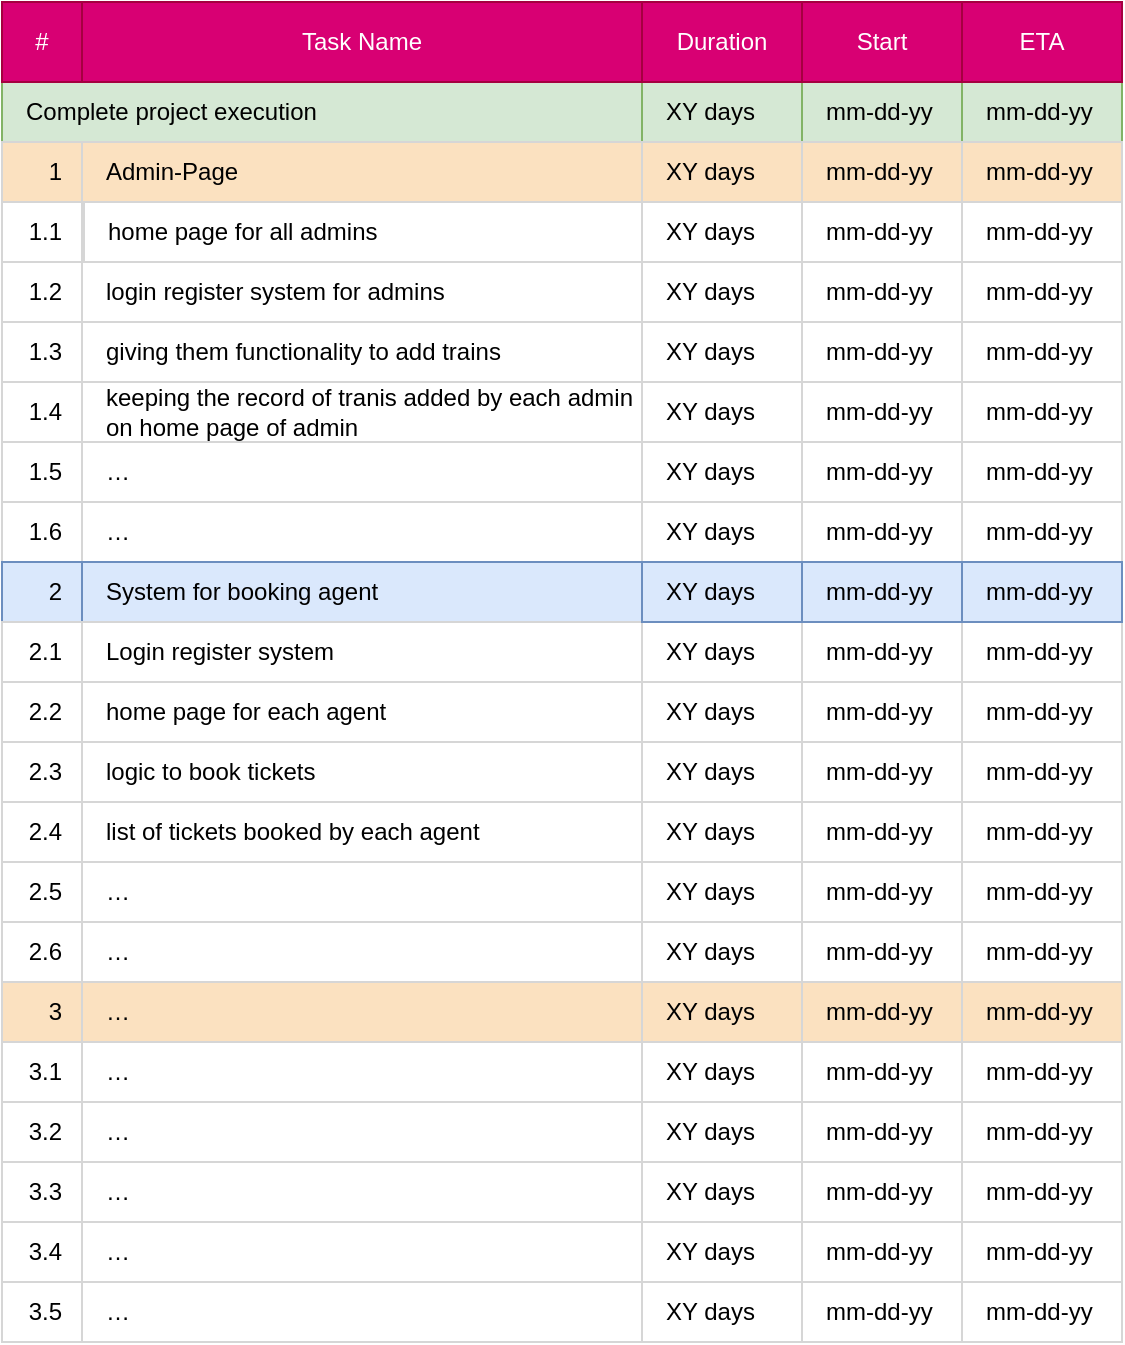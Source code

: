 <mxfile version="13.7.9" type="device"><diagram id="V7fByEFQyHHFmlv2kgqZ" name="Page-1"><mxGraphModel dx="1343" dy="822" grid="1" gridSize="10" guides="1" tooltips="1" connect="1" arrows="1" fold="1" page="1" pageScale="1" pageWidth="827" pageHeight="1169" math="0" shadow="0"><root><mxCell id="0"/><mxCell id="1" parent="0"/><mxCell id="-qGeJlU-1CdhcMgKGKhu-1" value="" style="group" vertex="1" connectable="0" parent="1"><mxGeometry x="250" y="548" width="140" height="160" as="geometry"/></mxCell><mxCell id="-qGeJlU-1CdhcMgKGKhu-2" value="" style="rounded=0;whiteSpace=wrap;html=1;strokeColor=#D6D6D6;fillColor=#D6D6D6;" vertex="1" parent="-qGeJlU-1CdhcMgKGKhu-1"><mxGeometry x="100" width="20" height="160" as="geometry"/></mxCell><mxCell id="-qGeJlU-1CdhcMgKGKhu-3" value="" style="rounded=0;whiteSpace=wrap;html=1;strokeColor=#D6D6D6;fillColor=#D6D6D6;" vertex="1" parent="-qGeJlU-1CdhcMgKGKhu-1"><mxGeometry x="120" width="20" height="160" as="geometry"/></mxCell><mxCell id="-qGeJlU-1CdhcMgKGKhu-4" value="" style="rounded=0;whiteSpace=wrap;html=1;strokeColor=#D6D6D6;fillColor=#FFFFFF;" vertex="1" parent="-qGeJlU-1CdhcMgKGKhu-1"><mxGeometry x="40" width="20" height="160" as="geometry"/></mxCell><mxCell id="-qGeJlU-1CdhcMgKGKhu-5" value="" style="rounded=0;whiteSpace=wrap;html=1;strokeColor=#D6D6D6;fillColor=#FFFFFF;" vertex="1" parent="-qGeJlU-1CdhcMgKGKhu-1"><mxGeometry x="60" width="20" height="160" as="geometry"/></mxCell><mxCell id="-qGeJlU-1CdhcMgKGKhu-6" value="" style="rounded=0;whiteSpace=wrap;html=1;strokeColor=#D6D6D6;fillColor=#FFFFFF;" vertex="1" parent="-qGeJlU-1CdhcMgKGKhu-1"><mxGeometry x="80" width="20" height="160" as="geometry"/></mxCell><mxCell id="-qGeJlU-1CdhcMgKGKhu-7" value="" style="rounded=0;whiteSpace=wrap;html=1;strokeColor=#D6D6D6;fillColor=#FFFFFF;" vertex="1" parent="-qGeJlU-1CdhcMgKGKhu-1"><mxGeometry width="20" height="160" as="geometry"/></mxCell><mxCell id="-qGeJlU-1CdhcMgKGKhu-8" value="" style="rounded=0;whiteSpace=wrap;html=1;strokeColor=#D6D6D6;fillColor=#FFFFFF;" vertex="1" parent="-qGeJlU-1CdhcMgKGKhu-1"><mxGeometry x="20" width="20" height="160" as="geometry"/></mxCell><mxCell id="-qGeJlU-1CdhcMgKGKhu-9" value="" style="group" vertex="1" connectable="0" parent="1"><mxGeometry x="250" y="568" width="140" height="140" as="geometry"/></mxCell><mxCell id="-qGeJlU-1CdhcMgKGKhu-10" value="" style="rounded=0;whiteSpace=wrap;html=1;strokeColor=#D6D6D6;fillColor=#FFFFFF;" vertex="1" parent="-qGeJlU-1CdhcMgKGKhu-9"><mxGeometry width="20" height="140.0" as="geometry"/></mxCell><mxCell id="-qGeJlU-1CdhcMgKGKhu-11" value="" style="rounded=0;whiteSpace=wrap;html=1;strokeColor=#D6D6D6;fillColor=#FFFFFF;" vertex="1" parent="-qGeJlU-1CdhcMgKGKhu-9"><mxGeometry x="40" width="20" height="140.0" as="geometry"/></mxCell><mxCell id="-qGeJlU-1CdhcMgKGKhu-12" value="" style="rounded=0;whiteSpace=wrap;html=1;strokeColor=#D6D6D6;fillColor=#FFFFFF;" vertex="1" parent="-qGeJlU-1CdhcMgKGKhu-9"><mxGeometry x="20" width="20" height="140.0" as="geometry"/></mxCell><mxCell id="-qGeJlU-1CdhcMgKGKhu-13" value="" style="rounded=0;whiteSpace=wrap;html=1;strokeColor=#D6D6D6;fillColor=#FFFFFF;" vertex="1" parent="-qGeJlU-1CdhcMgKGKhu-9"><mxGeometry x="80" width="20" height="140.0" as="geometry"/></mxCell><mxCell id="-qGeJlU-1CdhcMgKGKhu-14" value="" style="rounded=0;whiteSpace=wrap;html=1;strokeColor=#D6D6D6;fillColor=#FFFFFF;" vertex="1" parent="-qGeJlU-1CdhcMgKGKhu-9"><mxGeometry x="60" width="20" height="140.0" as="geometry"/></mxCell><mxCell id="-qGeJlU-1CdhcMgKGKhu-15" value="" style="rounded=0;whiteSpace=wrap;html=1;strokeColor=#D6D6D6;fillColor=#D6D6D6;" vertex="1" parent="-qGeJlU-1CdhcMgKGKhu-9"><mxGeometry x="120" width="20" height="140.0" as="geometry"/></mxCell><mxCell id="-qGeJlU-1CdhcMgKGKhu-16" value="" style="rounded=0;whiteSpace=wrap;html=1;strokeColor=#D6D6D6;fillColor=#D6D6D6;" vertex="1" parent="-qGeJlU-1CdhcMgKGKhu-9"><mxGeometry x="100" width="20" height="140.0" as="geometry"/></mxCell><mxCell id="-qGeJlU-1CdhcMgKGKhu-17" value="M" style="whiteSpace=wrap;html=1;aspect=fixed;strokeColor=#D6D6D6;strokeWidth=1;fillColor=#ffffff;fontColor=#000000;align=center;" vertex="1" parent="1"><mxGeometry x="250" y="548" width="20" height="20" as="geometry"/></mxCell><mxCell id="-qGeJlU-1CdhcMgKGKhu-18" value="T" style="whiteSpace=wrap;html=1;aspect=fixed;strokeColor=#D6D6D6;strokeWidth=1;fillColor=#ffffff;fontColor=#000000;align=center;" vertex="1" parent="1"><mxGeometry x="270" y="548" width="20" height="20" as="geometry"/></mxCell><mxCell id="-qGeJlU-1CdhcMgKGKhu-19" value="T" style="whiteSpace=wrap;html=1;aspect=fixed;strokeColor=#D6D6D6;strokeWidth=1;fillColor=#ffffff;fontColor=#000000;align=center;" vertex="1" parent="1"><mxGeometry x="310" y="548" width="20" height="20" as="geometry"/></mxCell><mxCell id="-qGeJlU-1CdhcMgKGKhu-20" value="W" style="whiteSpace=wrap;html=1;aspect=fixed;strokeColor=#D6D6D6;strokeWidth=1;fillColor=#ffffff;fontColor=#000000;align=center;" vertex="1" parent="1"><mxGeometry x="290" y="548" width="20" height="20" as="geometry"/></mxCell><mxCell id="-qGeJlU-1CdhcMgKGKhu-21" value="F" style="whiteSpace=wrap;html=1;aspect=fixed;strokeColor=#D6D6D6;strokeWidth=1;fillColor=#ffffff;fontColor=#000000;align=center;" vertex="1" parent="1"><mxGeometry x="330" y="548" width="20" height="20" as="geometry"/></mxCell><mxCell id="-qGeJlU-1CdhcMgKGKhu-22" value="S" style="whiteSpace=wrap;html=1;aspect=fixed;strokeColor=#D6D6D6;strokeWidth=1;fillColor=#D6D6D6;fontColor=#000000;align=center;" vertex="1" parent="1"><mxGeometry x="350" y="548" width="20" height="20" as="geometry"/></mxCell><mxCell id="-qGeJlU-1CdhcMgKGKhu-23" value="S" style="whiteSpace=wrap;html=1;aspect=fixed;strokeColor=#D6D6D6;strokeWidth=1;fillColor=#D6D6D6;fontColor=#000000;align=center;" vertex="1" parent="1"><mxGeometry x="370" y="548" width="20" height="20" as="geometry"/></mxCell><mxCell id="-qGeJlU-1CdhcMgKGKhu-24" value="&lt;span&gt;Subtask&lt;/span&gt;" style="rounded=0;whiteSpace=wrap;html=1;strokeColor=#D6D6D6;fillColor=#FFFFFF;align=left;spacingLeft=10;" vertex="1" parent="1"><mxGeometry x="80" y="618" width="280" height="30" as="geometry"/></mxCell><mxCell id="-qGeJlU-1CdhcMgKGKhu-25" value="…" style="rounded=0;whiteSpace=wrap;html=1;strokeColor=#D6D6D6;fillColor=#FFFFFF;align=right;spacingLeft=10;spacingRight=8;" vertex="1" parent="1"><mxGeometry x="40" y="618" width="40" height="30" as="geometry"/></mxCell><mxCell id="-qGeJlU-1CdhcMgKGKhu-26" value="XY days" style="rounded=0;whiteSpace=wrap;html=1;strokeColor=#D6D6D6;fillColor=#FFFFFF;align=left;spacingLeft=10;spacingRight=8;" vertex="1" parent="1"><mxGeometry x="360" y="618" width="80" height="30" as="geometry"/></mxCell><mxCell id="-qGeJlU-1CdhcMgKGKhu-27" value="mm-dd-yy" style="rounded=0;whiteSpace=wrap;html=1;strokeColor=#D6D6D6;fillColor=#FFFFFF;align=left;spacingLeft=10;spacingRight=8;" vertex="1" parent="1"><mxGeometry x="440" y="618" width="80" height="30" as="geometry"/></mxCell><mxCell id="-qGeJlU-1CdhcMgKGKhu-28" value="mm-dd-yy" style="rounded=0;whiteSpace=wrap;html=1;strokeColor=#D6D6D6;fillColor=#FFFFFF;align=left;spacingLeft=10;spacingRight=8;" vertex="1" parent="1"><mxGeometry x="520" y="618" width="80" height="30" as="geometry"/></mxCell><mxCell id="-qGeJlU-1CdhcMgKGKhu-29" value="#" style="rounded=0;whiteSpace=wrap;html=1;strokeColor=none;fillColor=#D6D6D6;align=center;" vertex="1" parent="1"><mxGeometry x="40" y="608" width="40" height="40" as="geometry"/></mxCell><mxCell id="-qGeJlU-1CdhcMgKGKhu-30" value="&lt;span&gt;Task Name&lt;/span&gt;" style="rounded=0;whiteSpace=wrap;html=1;strokeColor=none;fillColor=#D6D6D6;align=center;" vertex="1" parent="1"><mxGeometry x="80" y="608" width="280" height="40" as="geometry"/></mxCell><mxCell id="-qGeJlU-1CdhcMgKGKhu-31" value="Duration" style="rounded=0;whiteSpace=wrap;html=1;strokeColor=none;fillColor=#D6D6D6;align=center;" vertex="1" parent="1"><mxGeometry x="360" y="608" width="80" height="40" as="geometry"/></mxCell><mxCell id="-qGeJlU-1CdhcMgKGKhu-32" value="Start" style="rounded=0;whiteSpace=wrap;html=1;strokeColor=none;fillColor=#D6D6D6;align=center;" vertex="1" parent="1"><mxGeometry x="440" y="608" width="80" height="40" as="geometry"/></mxCell><mxCell id="-qGeJlU-1CdhcMgKGKhu-33" value="ETA" style="rounded=0;whiteSpace=wrap;html=1;strokeColor=none;fillColor=#D6D6D6;align=center;" vertex="1" parent="1"><mxGeometry x="520" y="608" width="80" height="40" as="geometry"/></mxCell><mxCell id="-qGeJlU-1CdhcMgKGKhu-34" value="&lt;span&gt;Subtask&lt;/span&gt;" style="rounded=0;whiteSpace=wrap;html=1;strokeColor=#D6D6D6;fillColor=#FFFFFF;align=left;spacingLeft=10;" vertex="1" parent="1"><mxGeometry x="80" y="678" width="280" height="30" as="geometry"/></mxCell><mxCell id="-qGeJlU-1CdhcMgKGKhu-35" value="…" style="rounded=0;whiteSpace=wrap;html=1;strokeColor=#D6D6D6;fillColor=#FFFFFF;align=right;spacingLeft=10;spacingRight=8;" vertex="1" parent="1"><mxGeometry x="40" y="678" width="40" height="30" as="geometry"/></mxCell><mxCell id="-qGeJlU-1CdhcMgKGKhu-36" value="XY days" style="rounded=0;whiteSpace=wrap;html=1;strokeColor=#D6D6D6;fillColor=#FFFFFF;align=left;spacingLeft=10;spacingRight=8;" vertex="1" parent="1"><mxGeometry x="360" y="678" width="80" height="30" as="geometry"/></mxCell><mxCell id="-qGeJlU-1CdhcMgKGKhu-37" value="mm-dd-yy" style="rounded=0;whiteSpace=wrap;html=1;strokeColor=#D6D6D6;fillColor=#FFFFFF;align=left;spacingLeft=10;spacingRight=8;" vertex="1" parent="1"><mxGeometry x="440" y="678" width="80" height="30" as="geometry"/></mxCell><mxCell id="-qGeJlU-1CdhcMgKGKhu-38" value="mm-dd-yy" style="rounded=0;whiteSpace=wrap;html=1;strokeColor=#D6D6D6;fillColor=#FFFFFF;align=left;spacingLeft=10;spacingRight=8;" vertex="1" parent="1"><mxGeometry x="520" y="678" width="80" height="30" as="geometry"/></mxCell><mxCell id="-qGeJlU-1CdhcMgKGKhu-39" value="&lt;span&gt;Subtask&lt;/span&gt;" style="rounded=0;whiteSpace=wrap;html=1;strokeColor=#D6D6D6;fillColor=#FFFFFF;align=left;spacingLeft=10;" vertex="1" parent="1"><mxGeometry x="80" y="618" width="280" height="30" as="geometry"/></mxCell><mxCell id="-qGeJlU-1CdhcMgKGKhu-40" value="…" style="rounded=0;whiteSpace=wrap;html=1;strokeColor=#D6D6D6;fillColor=#FFFFFF;align=right;spacingLeft=10;spacingRight=8;" vertex="1" parent="1"><mxGeometry x="40" y="618" width="40" height="30" as="geometry"/></mxCell><mxCell id="-qGeJlU-1CdhcMgKGKhu-41" value="XY days" style="rounded=0;whiteSpace=wrap;html=1;strokeColor=#D6D6D6;fillColor=#FFFFFF;align=left;spacingLeft=10;spacingRight=8;" vertex="1" parent="1"><mxGeometry x="360" y="618" width="80" height="30" as="geometry"/></mxCell><mxCell id="-qGeJlU-1CdhcMgKGKhu-42" value="mm-dd-yy" style="rounded=0;whiteSpace=wrap;html=1;strokeColor=#D6D6D6;fillColor=#FFFFFF;align=left;spacingLeft=10;spacingRight=8;" vertex="1" parent="1"><mxGeometry x="440" y="618" width="80" height="30" as="geometry"/></mxCell><mxCell id="-qGeJlU-1CdhcMgKGKhu-43" value="mm-dd-yy" style="rounded=0;whiteSpace=wrap;html=1;strokeColor=#D6D6D6;fillColor=#FFFFFF;align=left;spacingLeft=10;spacingRight=8;" vertex="1" parent="1"><mxGeometry x="520" y="618" width="80" height="30" as="geometry"/></mxCell><mxCell id="-qGeJlU-1CdhcMgKGKhu-44" value="&lt;span&gt;Subtask&lt;/span&gt;" style="rounded=0;whiteSpace=wrap;html=1;strokeColor=#D6D6D6;fillColor=#FFFFFF;align=left;spacingLeft=10;" vertex="1" parent="1"><mxGeometry x="80" y="648" width="280" height="30" as="geometry"/></mxCell><mxCell id="-qGeJlU-1CdhcMgKGKhu-45" value="…" style="rounded=0;whiteSpace=wrap;html=1;strokeColor=#D6D6D6;fillColor=#FFFFFF;align=right;spacingLeft=10;spacingRight=8;" vertex="1" parent="1"><mxGeometry x="40" y="648" width="40" height="30" as="geometry"/></mxCell><mxCell id="-qGeJlU-1CdhcMgKGKhu-46" value="XY days" style="rounded=0;whiteSpace=wrap;html=1;strokeColor=#D6D6D6;fillColor=#FFFFFF;align=left;spacingLeft=10;spacingRight=8;" vertex="1" parent="1"><mxGeometry x="360" y="648" width="80" height="30" as="geometry"/></mxCell><mxCell id="-qGeJlU-1CdhcMgKGKhu-47" value="mm-dd-yy" style="rounded=0;whiteSpace=wrap;html=1;strokeColor=#D6D6D6;fillColor=#FFFFFF;align=left;spacingLeft=10;spacingRight=8;" vertex="1" parent="1"><mxGeometry x="440" y="648" width="80" height="30" as="geometry"/></mxCell><mxCell id="-qGeJlU-1CdhcMgKGKhu-48" value="mm-dd-yy" style="rounded=0;whiteSpace=wrap;html=1;strokeColor=#D6D6D6;fillColor=#FFFFFF;align=left;spacingLeft=10;spacingRight=8;" vertex="1" parent="1"><mxGeometry x="520" y="648" width="80" height="30" as="geometry"/></mxCell><mxCell id="-qGeJlU-1CdhcMgKGKhu-49" value="&lt;span&gt;Subtask&lt;/span&gt;" style="rounded=0;whiteSpace=wrap;html=1;strokeColor=#D6D6D6;fillColor=#FFFFFF;align=left;spacingLeft=10;" vertex="1" parent="1"><mxGeometry x="80" y="558" width="280" height="30" as="geometry"/></mxCell><mxCell id="-qGeJlU-1CdhcMgKGKhu-50" value="…" style="rounded=0;whiteSpace=wrap;html=1;strokeColor=#D6D6D6;fillColor=#FFFFFF;align=right;spacingLeft=10;spacingRight=8;" vertex="1" parent="1"><mxGeometry x="40" y="558" width="40" height="30" as="geometry"/></mxCell><mxCell id="-qGeJlU-1CdhcMgKGKhu-51" value="XY days" style="rounded=0;whiteSpace=wrap;html=1;strokeColor=#D6D6D6;fillColor=#FFFFFF;align=left;spacingLeft=10;spacingRight=8;" vertex="1" parent="1"><mxGeometry x="360" y="558" width="80" height="30" as="geometry"/></mxCell><mxCell id="-qGeJlU-1CdhcMgKGKhu-52" value="mm-dd-yy" style="rounded=0;whiteSpace=wrap;html=1;strokeColor=#D6D6D6;fillColor=#FFFFFF;align=left;spacingLeft=10;spacingRight=8;" vertex="1" parent="1"><mxGeometry x="440" y="558" width="80" height="30" as="geometry"/></mxCell><mxCell id="-qGeJlU-1CdhcMgKGKhu-53" value="mm-dd-yy" style="rounded=0;whiteSpace=wrap;html=1;strokeColor=#D6D6D6;fillColor=#FFFFFF;align=left;spacingLeft=10;spacingRight=8;" vertex="1" parent="1"><mxGeometry x="520" y="558" width="80" height="30" as="geometry"/></mxCell><mxCell id="-qGeJlU-1CdhcMgKGKhu-54" value="&lt;span&gt;Subtask&lt;/span&gt;" style="rounded=0;whiteSpace=wrap;html=1;strokeColor=#D6D6D6;fillColor=#FFFFFF;align=left;spacingLeft=10;" vertex="1" parent="1"><mxGeometry x="80" y="588" width="280" height="30" as="geometry"/></mxCell><mxCell id="-qGeJlU-1CdhcMgKGKhu-55" value="…" style="rounded=0;whiteSpace=wrap;html=1;strokeColor=#D6D6D6;fillColor=#FFFFFF;align=right;spacingLeft=10;spacingRight=8;" vertex="1" parent="1"><mxGeometry x="40" y="588" width="40" height="30" as="geometry"/></mxCell><mxCell id="-qGeJlU-1CdhcMgKGKhu-56" value="XY days" style="rounded=0;whiteSpace=wrap;html=1;strokeColor=#D6D6D6;fillColor=#FFFFFF;align=left;spacingLeft=10;spacingRight=8;" vertex="1" parent="1"><mxGeometry x="360" y="588" width="80" height="30" as="geometry"/></mxCell><mxCell id="-qGeJlU-1CdhcMgKGKhu-57" value="mm-dd-yy" style="rounded=0;whiteSpace=wrap;html=1;strokeColor=#D6D6D6;fillColor=#FFFFFF;align=left;spacingLeft=10;spacingRight=8;" vertex="1" parent="1"><mxGeometry x="440" y="588" width="80" height="30" as="geometry"/></mxCell><mxCell id="-qGeJlU-1CdhcMgKGKhu-58" value="mm-dd-yy" style="rounded=0;whiteSpace=wrap;html=1;strokeColor=#D6D6D6;fillColor=#FFFFFF;align=left;spacingLeft=10;spacingRight=8;" vertex="1" parent="1"><mxGeometry x="520" y="588" width="80" height="30" as="geometry"/></mxCell><mxCell id="-qGeJlU-1CdhcMgKGKhu-59" value="&lt;span style=&quot;&quot;&gt;Complete project execution&lt;/span&gt;" style="rounded=0;whiteSpace=wrap;html=1;strokeColor=#82b366;fillColor=#d5e8d4;align=left;spacingLeft=10;" vertex="1" parent="1"><mxGeometry x="40" y="338" width="560" height="30" as="geometry"/></mxCell><mxCell id="-qGeJlU-1CdhcMgKGKhu-60" value="Admin-Page" style="rounded=0;whiteSpace=wrap;html=1;strokeColor=#D6D6D6;fillColor=#FBE1C0;align=left;spacingLeft=10;" vertex="1" parent="1"><mxGeometry x="80" y="368" width="280" height="30" as="geometry"/></mxCell><mxCell id="-qGeJlU-1CdhcMgKGKhu-61" value="home page for all admins" style="rounded=0;whiteSpace=wrap;html=1;strokeColor=#D6D6D6;fillColor=#FFFFFF;align=left;spacingLeft=10;" vertex="1" parent="1"><mxGeometry x="81" y="398" width="280" height="30" as="geometry"/></mxCell><mxCell id="-qGeJlU-1CdhcMgKGKhu-62" value="&lt;span&gt;giving them functionality to add trains&lt;/span&gt;" style="rounded=0;whiteSpace=wrap;html=1;strokeColor=#D6D6D6;fillColor=#FFFFFF;align=left;spacingLeft=10;" vertex="1" parent="1"><mxGeometry x="80" y="458" width="280" height="30" as="geometry"/></mxCell><mxCell id="-qGeJlU-1CdhcMgKGKhu-63" value="&lt;span&gt;…&lt;/span&gt;" style="rounded=0;whiteSpace=wrap;html=1;strokeColor=#D6D6D6;fillColor=#FFFFFF;align=left;spacingLeft=10;" vertex="1" parent="1"><mxGeometry x="80" y="518" width="280" height="30" as="geometry"/></mxCell><mxCell id="-qGeJlU-1CdhcMgKGKhu-64" value="&lt;span&gt;…&lt;/span&gt;" style="rounded=0;whiteSpace=wrap;html=1;strokeColor=#D6D6D6;fillColor=#FFFFFF;align=left;spacingLeft=10;" vertex="1" parent="1"><mxGeometry x="80" y="548" width="280" height="30" as="geometry"/></mxCell><mxCell id="-qGeJlU-1CdhcMgKGKhu-65" value="System for booking agent" style="rounded=0;whiteSpace=wrap;html=1;strokeColor=#6c8ebf;fillColor=#dae8fc;align=left;spacingLeft=10;" vertex="1" parent="1"><mxGeometry x="80" y="578" width="280" height="30" as="geometry"/></mxCell><mxCell id="-qGeJlU-1CdhcMgKGKhu-66" value="Login register system&amp;nbsp;" style="rounded=0;whiteSpace=wrap;html=1;strokeColor=#D6D6D6;fillColor=#FFFFFF;align=left;spacingLeft=10;" vertex="1" parent="1"><mxGeometry x="80" y="608" width="280" height="30" as="geometry"/></mxCell><mxCell id="-qGeJlU-1CdhcMgKGKhu-67" value="home page for each agent" style="rounded=0;whiteSpace=wrap;html=1;strokeColor=#D6D6D6;fillColor=#FFFFFF;align=left;spacingLeft=10;" vertex="1" parent="1"><mxGeometry x="80" y="638" width="280" height="30" as="geometry"/></mxCell><mxCell id="-qGeJlU-1CdhcMgKGKhu-68" value="logic to book tickets" style="rounded=0;whiteSpace=wrap;html=1;strokeColor=#D6D6D6;fillColor=#FFFFFF;align=left;spacingLeft=10;" vertex="1" parent="1"><mxGeometry x="80" y="668" width="280" height="30" as="geometry"/></mxCell><mxCell id="-qGeJlU-1CdhcMgKGKhu-69" value="&lt;span&gt;list of tickets booked by each agent&lt;/span&gt;" style="rounded=0;whiteSpace=wrap;html=1;strokeColor=#D6D6D6;fillColor=#FFFFFF;align=left;spacingLeft=10;" vertex="1" parent="1"><mxGeometry x="80" y="698" width="280" height="30" as="geometry"/></mxCell><mxCell id="-qGeJlU-1CdhcMgKGKhu-70" value="&lt;span&gt;…&lt;/span&gt;" style="rounded=0;whiteSpace=wrap;html=1;strokeColor=#D6D6D6;fillColor=#FFFFFF;align=left;spacingLeft=10;" vertex="1" parent="1"><mxGeometry x="80" y="728" width="280" height="30" as="geometry"/></mxCell><mxCell id="-qGeJlU-1CdhcMgKGKhu-71" value="&lt;span&gt;…&lt;/span&gt;" style="rounded=0;whiteSpace=wrap;html=1;strokeColor=#D6D6D6;fillColor=#FFFFFF;align=left;spacingLeft=10;" vertex="1" parent="1"><mxGeometry x="80" y="758" width="280" height="30" as="geometry"/></mxCell><mxCell id="-qGeJlU-1CdhcMgKGKhu-72" value="&lt;span&gt;…&lt;/span&gt;" style="rounded=0;whiteSpace=wrap;html=1;strokeColor=#D6D6D6;fillColor=#FBE1C0;align=left;spacingLeft=10;" vertex="1" parent="1"><mxGeometry x="80" y="788" width="280" height="30" as="geometry"/></mxCell><mxCell id="-qGeJlU-1CdhcMgKGKhu-73" value="&lt;span&gt;…&lt;/span&gt;" style="rounded=0;whiteSpace=wrap;html=1;strokeColor=#D6D6D6;fillColor=#FFFFFF;align=left;spacingLeft=10;" vertex="1" parent="1"><mxGeometry x="80" y="818" width="280" height="30" as="geometry"/></mxCell><mxCell id="-qGeJlU-1CdhcMgKGKhu-74" value="&lt;span&gt;…&lt;/span&gt;" style="rounded=0;whiteSpace=wrap;html=1;strokeColor=#D6D6D6;fillColor=#FFFFFF;align=left;spacingLeft=10;" vertex="1" parent="1"><mxGeometry x="80" y="848" width="280" height="30" as="geometry"/></mxCell><mxCell id="-qGeJlU-1CdhcMgKGKhu-75" value="&lt;span&gt;…&lt;/span&gt;" style="rounded=0;whiteSpace=wrap;html=1;strokeColor=#D6D6D6;fillColor=#FFFFFF;align=left;spacingLeft=10;" vertex="1" parent="1"><mxGeometry x="80" y="878" width="280" height="30" as="geometry"/></mxCell><mxCell id="-qGeJlU-1CdhcMgKGKhu-76" value="&lt;span&gt;…&lt;/span&gt;" style="rounded=0;whiteSpace=wrap;html=1;strokeColor=#D6D6D6;fillColor=#FFFFFF;align=left;spacingLeft=10;" vertex="1" parent="1"><mxGeometry x="80" y="908" width="280" height="30" as="geometry"/></mxCell><mxCell id="-qGeJlU-1CdhcMgKGKhu-77" value="&lt;span style=&quot;white-space: nowrap&quot;&gt;…&lt;/span&gt;" style="rounded=0;whiteSpace=wrap;html=1;strokeColor=#D6D6D6;fillColor=#FFFFFF;align=left;spacingLeft=10;" vertex="1" parent="1"><mxGeometry x="80" y="938" width="280" height="30" as="geometry"/></mxCell><mxCell id="-qGeJlU-1CdhcMgKGKhu-78" value="1" style="rounded=0;whiteSpace=wrap;html=1;strokeColor=#D6D6D6;fillColor=#FBE1C0;align=right;spacingLeft=10;spacingRight=8;" vertex="1" parent="1"><mxGeometry x="40" y="368" width="40" height="30" as="geometry"/></mxCell><mxCell id="-qGeJlU-1CdhcMgKGKhu-79" value="1.1" style="rounded=0;whiteSpace=wrap;html=1;strokeColor=#D6D6D6;fillColor=#FFFFFF;align=right;spacingLeft=10;spacingRight=8;" vertex="1" parent="1"><mxGeometry x="40" y="398" width="40" height="30" as="geometry"/></mxCell><mxCell id="-qGeJlU-1CdhcMgKGKhu-80" value="1.2" style="rounded=0;whiteSpace=wrap;html=1;strokeColor=#D6D6D6;fillColor=#FFFFFF;align=right;spacingLeft=10;spacingRight=8;" vertex="1" parent="1"><mxGeometry x="40" y="428" width="40" height="30" as="geometry"/></mxCell><mxCell id="-qGeJlU-1CdhcMgKGKhu-81" value="1.4" style="rounded=0;whiteSpace=wrap;html=1;strokeColor=#D6D6D6;fillColor=#FFFFFF;align=right;spacingLeft=10;spacingRight=8;" vertex="1" parent="1"><mxGeometry x="40" y="488" width="40" height="30" as="geometry"/></mxCell><mxCell id="-qGeJlU-1CdhcMgKGKhu-82" value="1.6" style="rounded=0;whiteSpace=wrap;html=1;strokeColor=#D6D6D6;fillColor=#FFFFFF;align=right;spacingLeft=10;spacingRight=8;" vertex="1" parent="1"><mxGeometry x="40" y="548" width="40" height="30" as="geometry"/></mxCell><mxCell id="-qGeJlU-1CdhcMgKGKhu-83" value="2" style="rounded=0;whiteSpace=wrap;html=1;strokeColor=#6c8ebf;fillColor=#dae8fc;align=right;spacingLeft=10;spacingRight=8;" vertex="1" parent="1"><mxGeometry x="40" y="578" width="40" height="30" as="geometry"/></mxCell><mxCell id="-qGeJlU-1CdhcMgKGKhu-84" value="2.1" style="rounded=0;whiteSpace=wrap;html=1;strokeColor=#D6D6D6;fillColor=#FFFFFF;align=right;spacingLeft=10;spacingRight=8;" vertex="1" parent="1"><mxGeometry x="40" y="608" width="40" height="30" as="geometry"/></mxCell><mxCell id="-qGeJlU-1CdhcMgKGKhu-85" value="2.2" style="rounded=0;whiteSpace=wrap;html=1;strokeColor=#D6D6D6;fillColor=#FFFFFF;align=right;spacingLeft=10;spacingRight=8;" vertex="1" parent="1"><mxGeometry x="40" y="638" width="40" height="30" as="geometry"/></mxCell><mxCell id="-qGeJlU-1CdhcMgKGKhu-86" value="2.3" style="rounded=0;whiteSpace=wrap;html=1;strokeColor=#D6D6D6;fillColor=#FFFFFF;align=right;spacingLeft=10;spacingRight=8;" vertex="1" parent="1"><mxGeometry x="40" y="668" width="40" height="30" as="geometry"/></mxCell><mxCell id="-qGeJlU-1CdhcMgKGKhu-87" value="2.4" style="rounded=0;whiteSpace=wrap;html=1;strokeColor=#D6D6D6;fillColor=#FFFFFF;align=right;spacingLeft=10;spacingRight=8;" vertex="1" parent="1"><mxGeometry x="40" y="698" width="40" height="30" as="geometry"/></mxCell><mxCell id="-qGeJlU-1CdhcMgKGKhu-88" value="2.5" style="rounded=0;whiteSpace=wrap;html=1;strokeColor=#D6D6D6;fillColor=#FFFFFF;align=right;spacingLeft=10;spacingRight=8;" vertex="1" parent="1"><mxGeometry x="40" y="728" width="40" height="30" as="geometry"/></mxCell><mxCell id="-qGeJlU-1CdhcMgKGKhu-89" value="2.6" style="rounded=0;whiteSpace=wrap;html=1;strokeColor=#D6D6D6;fillColor=#FFFFFF;align=right;spacingLeft=10;spacingRight=8;" vertex="1" parent="1"><mxGeometry x="40" y="758" width="40" height="30" as="geometry"/></mxCell><mxCell id="-qGeJlU-1CdhcMgKGKhu-90" value="3" style="rounded=0;whiteSpace=wrap;html=1;strokeColor=#D6D6D6;fillColor=#FBE1C0;align=right;spacingLeft=10;spacingRight=8;" vertex="1" parent="1"><mxGeometry x="40" y="788" width="40" height="30" as="geometry"/></mxCell><mxCell id="-qGeJlU-1CdhcMgKGKhu-91" value="3.1" style="rounded=0;whiteSpace=wrap;html=1;strokeColor=#D6D6D6;fillColor=#FFFFFF;align=right;spacingLeft=10;spacingRight=8;" vertex="1" parent="1"><mxGeometry x="40" y="818" width="40" height="30" as="geometry"/></mxCell><mxCell id="-qGeJlU-1CdhcMgKGKhu-92" value="3.2" style="rounded=0;whiteSpace=wrap;html=1;strokeColor=#D6D6D6;fillColor=#FFFFFF;align=right;spacingLeft=10;spacingRight=8;" vertex="1" parent="1"><mxGeometry x="40" y="848" width="40" height="30" as="geometry"/></mxCell><mxCell id="-qGeJlU-1CdhcMgKGKhu-93" value="3.3" style="rounded=0;whiteSpace=wrap;html=1;strokeColor=#D6D6D6;fillColor=#FFFFFF;align=right;spacingLeft=10;spacingRight=8;" vertex="1" parent="1"><mxGeometry x="40" y="878" width="40" height="30" as="geometry"/></mxCell><mxCell id="-qGeJlU-1CdhcMgKGKhu-94" value="3.4" style="rounded=0;whiteSpace=wrap;html=1;strokeColor=#D6D6D6;fillColor=#FFFFFF;align=right;spacingLeft=10;spacingRight=8;" vertex="1" parent="1"><mxGeometry x="40" y="908" width="40" height="30" as="geometry"/></mxCell><mxCell id="-qGeJlU-1CdhcMgKGKhu-95" value="3.5" style="rounded=0;whiteSpace=wrap;html=1;strokeColor=#D6D6D6;fillColor=#FFFFFF;align=right;spacingLeft=10;spacingRight=8;" vertex="1" parent="1"><mxGeometry x="40" y="938" width="40" height="30" as="geometry"/></mxCell><mxCell id="-qGeJlU-1CdhcMgKGKhu-96" value="XY days" style="rounded=0;whiteSpace=wrap;html=1;strokeColor=#82b366;fillColor=#d5e8d4;align=left;spacingLeft=10;spacingRight=8;" vertex="1" parent="1"><mxGeometry x="360" y="338" width="80" height="30" as="geometry"/></mxCell><mxCell id="-qGeJlU-1CdhcMgKGKhu-97" value="XY days" style="rounded=0;whiteSpace=wrap;html=1;strokeColor=#D6D6D6;fillColor=#FBE1C0;align=left;spacingLeft=10;spacingRight=8;" vertex="1" parent="1"><mxGeometry x="360" y="368" width="80" height="30" as="geometry"/></mxCell><mxCell id="-qGeJlU-1CdhcMgKGKhu-98" value="XY days" style="rounded=0;whiteSpace=wrap;html=1;strokeColor=#D6D6D6;fillColor=#FFFFFF;align=left;spacingLeft=10;spacingRight=8;" vertex="1" parent="1"><mxGeometry x="360" y="398" width="80" height="30" as="geometry"/></mxCell><mxCell id="-qGeJlU-1CdhcMgKGKhu-99" value="mm-dd-yy" style="rounded=0;whiteSpace=wrap;html=1;strokeColor=#82b366;fillColor=#d5e8d4;align=left;spacingLeft=10;spacingRight=8;" vertex="1" parent="1"><mxGeometry x="440" y="338" width="80" height="30" as="geometry"/></mxCell><mxCell id="-qGeJlU-1CdhcMgKGKhu-100" value="mm-dd-yy" style="rounded=0;whiteSpace=wrap;html=1;strokeColor=#D6D6D6;fillColor=#FBE1C0;align=left;spacingLeft=10;spacingRight=8;" vertex="1" parent="1"><mxGeometry x="440" y="368" width="80" height="30" as="geometry"/></mxCell><mxCell id="-qGeJlU-1CdhcMgKGKhu-101" value="mm-dd-yy" style="rounded=0;whiteSpace=wrap;html=1;strokeColor=#D6D6D6;fillColor=#FFFFFF;align=left;spacingLeft=10;spacingRight=8;" vertex="1" parent="1"><mxGeometry x="440" y="398" width="80" height="30" as="geometry"/></mxCell><mxCell id="-qGeJlU-1CdhcMgKGKhu-102" value="mm-dd-yy" style="rounded=0;whiteSpace=wrap;html=1;strokeColor=#82b366;fillColor=#d5e8d4;align=left;spacingLeft=10;spacingRight=8;" vertex="1" parent="1"><mxGeometry x="520" y="338" width="80" height="30" as="geometry"/></mxCell><mxCell id="-qGeJlU-1CdhcMgKGKhu-103" value="mm-dd-yy" style="rounded=0;whiteSpace=wrap;html=1;strokeColor=#D6D6D6;fillColor=#FBE1C0;align=left;spacingLeft=10;spacingRight=8;" vertex="1" parent="1"><mxGeometry x="520" y="368" width="80" height="30" as="geometry"/></mxCell><mxCell id="-qGeJlU-1CdhcMgKGKhu-104" value="mm-dd-yy" style="rounded=0;whiteSpace=wrap;html=1;strokeColor=#D6D6D6;fillColor=#FFFFFF;align=left;spacingLeft=10;spacingRight=8;" vertex="1" parent="1"><mxGeometry x="520" y="398" width="80" height="30" as="geometry"/></mxCell><mxCell id="-qGeJlU-1CdhcMgKGKhu-105" value="&lt;span&gt;login register system for admins&lt;/span&gt;" style="rounded=0;whiteSpace=wrap;html=1;strokeColor=#D6D6D6;fillColor=#FFFFFF;align=left;spacingLeft=10;" vertex="1" parent="1"><mxGeometry x="80" y="428" width="280" height="30" as="geometry"/></mxCell><mxCell id="-qGeJlU-1CdhcMgKGKhu-106" value="1.3" style="rounded=0;whiteSpace=wrap;html=1;strokeColor=#D6D6D6;fillColor=#FFFFFF;align=right;spacingLeft=10;spacingRight=8;" vertex="1" parent="1"><mxGeometry x="40" y="458" width="40" height="30" as="geometry"/></mxCell><mxCell id="-qGeJlU-1CdhcMgKGKhu-107" value="keeping the record of tranis added by each admin&lt;br&gt;on home page of admin" style="rounded=0;whiteSpace=wrap;html=1;strokeColor=#D6D6D6;fillColor=#FFFFFF;align=left;spacingLeft=10;" vertex="1" parent="1"><mxGeometry x="80" y="488" width="280" height="30" as="geometry"/></mxCell><mxCell id="-qGeJlU-1CdhcMgKGKhu-108" value="1.5" style="rounded=0;whiteSpace=wrap;html=1;strokeColor=#D6D6D6;fillColor=#FFFFFF;align=right;spacingLeft=10;spacingRight=8;" vertex="1" parent="1"><mxGeometry x="40" y="518" width="40" height="30" as="geometry"/></mxCell><mxCell id="-qGeJlU-1CdhcMgKGKhu-109" value="#" style="rounded=0;whiteSpace=wrap;html=1;strokeColor=#A50040;fillColor=#d80073;align=center;fontColor=#ffffff;" vertex="1" parent="1"><mxGeometry x="40" y="298" width="40" height="40" as="geometry"/></mxCell><mxCell id="-qGeJlU-1CdhcMgKGKhu-110" value="&lt;span&gt;Task Name&lt;/span&gt;" style="rounded=0;whiteSpace=wrap;html=1;strokeColor=#A50040;fillColor=#d80073;align=center;fontColor=#ffffff;" vertex="1" parent="1"><mxGeometry x="80" y="298" width="280" height="40" as="geometry"/></mxCell><mxCell id="-qGeJlU-1CdhcMgKGKhu-111" value="Duration" style="rounded=0;whiteSpace=wrap;html=1;strokeColor=#A50040;fillColor=#d80073;align=center;fontColor=#ffffff;" vertex="1" parent="1"><mxGeometry x="360" y="298" width="80" height="40" as="geometry"/></mxCell><mxCell id="-qGeJlU-1CdhcMgKGKhu-112" value="Start" style="rounded=0;whiteSpace=wrap;html=1;strokeColor=#A50040;fillColor=#d80073;align=center;fontColor=#ffffff;" vertex="1" parent="1"><mxGeometry x="440" y="298" width="80" height="40" as="geometry"/></mxCell><mxCell id="-qGeJlU-1CdhcMgKGKhu-113" value="ETA" style="rounded=0;whiteSpace=wrap;html=1;strokeColor=#A50040;fillColor=#d80073;align=center;fontColor=#ffffff;" vertex="1" parent="1"><mxGeometry x="520" y="298" width="80" height="40" as="geometry"/></mxCell><mxCell id="-qGeJlU-1CdhcMgKGKhu-114" value="mm-dd-yy" style="rounded=0;whiteSpace=wrap;html=1;strokeColor=#D6D6D6;fillColor=#FFFFFF;align=left;spacingLeft=10;spacingRight=8;" vertex="1" parent="1"><mxGeometry x="440" y="428" width="80" height="30" as="geometry"/></mxCell><mxCell id="-qGeJlU-1CdhcMgKGKhu-115" value="mm-dd-yy" style="rounded=0;whiteSpace=wrap;html=1;strokeColor=#D6D6D6;fillColor=#FFFFFF;align=left;spacingLeft=10;spacingRight=8;" vertex="1" parent="1"><mxGeometry x="520" y="428" width="80" height="30" as="geometry"/></mxCell><mxCell id="-qGeJlU-1CdhcMgKGKhu-116" value="XY days" style="rounded=0;whiteSpace=wrap;html=1;strokeColor=#D6D6D6;fillColor=#FFFFFF;align=left;spacingLeft=10;spacingRight=8;" vertex="1" parent="1"><mxGeometry x="360" y="428" width="80" height="30" as="geometry"/></mxCell><mxCell id="-qGeJlU-1CdhcMgKGKhu-117" value="mm-dd-yy" style="rounded=0;whiteSpace=wrap;html=1;strokeColor=#D6D6D6;fillColor=#FFFFFF;align=left;spacingLeft=10;spacingRight=8;" vertex="1" parent="1"><mxGeometry x="440" y="458" width="80" height="30" as="geometry"/></mxCell><mxCell id="-qGeJlU-1CdhcMgKGKhu-118" value="mm-dd-yy" style="rounded=0;whiteSpace=wrap;html=1;strokeColor=#D6D6D6;fillColor=#FFFFFF;align=left;spacingLeft=10;spacingRight=8;" vertex="1" parent="1"><mxGeometry x="520" y="458" width="80" height="30" as="geometry"/></mxCell><mxCell id="-qGeJlU-1CdhcMgKGKhu-119" value="XY days" style="rounded=0;whiteSpace=wrap;html=1;strokeColor=#D6D6D6;fillColor=#FFFFFF;align=left;spacingLeft=10;spacingRight=8;" vertex="1" parent="1"><mxGeometry x="360" y="458" width="80" height="30" as="geometry"/></mxCell><mxCell id="-qGeJlU-1CdhcMgKGKhu-120" value="XY days" style="rounded=0;whiteSpace=wrap;html=1;strokeColor=#D6D6D6;fillColor=#FFFFFF;align=left;spacingLeft=10;spacingRight=8;" vertex="1" parent="1"><mxGeometry x="360" y="488" width="80" height="30" as="geometry"/></mxCell><mxCell id="-qGeJlU-1CdhcMgKGKhu-121" value="mm-dd-yy" style="rounded=0;whiteSpace=wrap;html=1;strokeColor=#D6D6D6;fillColor=#FFFFFF;align=left;spacingLeft=10;spacingRight=8;" vertex="1" parent="1"><mxGeometry x="440" y="488" width="80" height="30" as="geometry"/></mxCell><mxCell id="-qGeJlU-1CdhcMgKGKhu-122" value="mm-dd-yy" style="rounded=0;whiteSpace=wrap;html=1;strokeColor=#D6D6D6;fillColor=#FFFFFF;align=left;spacingLeft=10;spacingRight=8;" vertex="1" parent="1"><mxGeometry x="440" y="518" width="80" height="30" as="geometry"/></mxCell><mxCell id="-qGeJlU-1CdhcMgKGKhu-123" value="XY days" style="rounded=0;whiteSpace=wrap;html=1;strokeColor=#D6D6D6;fillColor=#FFFFFF;align=left;spacingLeft=10;spacingRight=8;" vertex="1" parent="1"><mxGeometry x="360" y="518" width="80" height="30" as="geometry"/></mxCell><mxCell id="-qGeJlU-1CdhcMgKGKhu-124" value="mm-dd-yy" style="rounded=0;whiteSpace=wrap;html=1;strokeColor=#D6D6D6;fillColor=#FFFFFF;align=left;spacingLeft=10;spacingRight=8;" vertex="1" parent="1"><mxGeometry x="440" y="548" width="80" height="30" as="geometry"/></mxCell><mxCell id="-qGeJlU-1CdhcMgKGKhu-125" value="XY days" style="rounded=0;whiteSpace=wrap;html=1;strokeColor=#D6D6D6;fillColor=#FFFFFF;align=left;spacingLeft=10;spacingRight=8;" vertex="1" parent="1"><mxGeometry x="360" y="548" width="80" height="30" as="geometry"/></mxCell><mxCell id="-qGeJlU-1CdhcMgKGKhu-126" value="mm-dd-yy" style="rounded=0;whiteSpace=wrap;html=1;strokeColor=#D6D6D6;fillColor=#FFFFFF;align=left;spacingLeft=10;spacingRight=8;" vertex="1" parent="1"><mxGeometry x="520" y="488" width="80" height="30" as="geometry"/></mxCell><mxCell id="-qGeJlU-1CdhcMgKGKhu-127" value="mm-dd-yy" style="rounded=0;whiteSpace=wrap;html=1;strokeColor=#D6D6D6;fillColor=#FFFFFF;align=left;spacingLeft=10;spacingRight=8;" vertex="1" parent="1"><mxGeometry x="520" y="518" width="80" height="30" as="geometry"/></mxCell><mxCell id="-qGeJlU-1CdhcMgKGKhu-128" value="mm-dd-yy" style="rounded=0;whiteSpace=wrap;html=1;strokeColor=#D6D6D6;fillColor=#FFFFFF;align=left;spacingLeft=10;spacingRight=8;" vertex="1" parent="1"><mxGeometry x="520" y="548" width="80" height="30" as="geometry"/></mxCell><mxCell id="-qGeJlU-1CdhcMgKGKhu-129" value="XY days" style="rounded=0;whiteSpace=wrap;html=1;strokeColor=#D6D6D6;fillColor=#FFFFFF;align=left;spacingLeft=10;spacingRight=8;" vertex="1" parent="1"><mxGeometry x="360" y="608" width="80" height="30" as="geometry"/></mxCell><mxCell id="-qGeJlU-1CdhcMgKGKhu-130" value="mm-dd-yy" style="rounded=0;whiteSpace=wrap;html=1;strokeColor=#D6D6D6;fillColor=#FFFFFF;align=left;spacingLeft=10;spacingRight=8;" vertex="1" parent="1"><mxGeometry x="440" y="608" width="80" height="30" as="geometry"/></mxCell><mxCell id="-qGeJlU-1CdhcMgKGKhu-131" value="mm-dd-yy" style="rounded=0;whiteSpace=wrap;html=1;strokeColor=#D6D6D6;fillColor=#FFFFFF;align=left;spacingLeft=10;spacingRight=8;" vertex="1" parent="1"><mxGeometry x="440" y="638" width="80" height="30" as="geometry"/></mxCell><mxCell id="-qGeJlU-1CdhcMgKGKhu-132" value="XY days" style="rounded=0;whiteSpace=wrap;html=1;strokeColor=#D6D6D6;fillColor=#FFFFFF;align=left;spacingLeft=10;spacingRight=8;" vertex="1" parent="1"><mxGeometry x="360" y="638" width="80" height="30" as="geometry"/></mxCell><mxCell id="-qGeJlU-1CdhcMgKGKhu-133" value="mm-dd-yy" style="rounded=0;whiteSpace=wrap;html=1;strokeColor=#D6D6D6;fillColor=#FFFFFF;align=left;spacingLeft=10;spacingRight=8;" vertex="1" parent="1"><mxGeometry x="440" y="668" width="80" height="30" as="geometry"/></mxCell><mxCell id="-qGeJlU-1CdhcMgKGKhu-134" value="XY days" style="rounded=0;whiteSpace=wrap;html=1;strokeColor=#D6D6D6;fillColor=#FFFFFF;align=left;spacingLeft=10;spacingRight=8;" vertex="1" parent="1"><mxGeometry x="360" y="668" width="80" height="30" as="geometry"/></mxCell><mxCell id="-qGeJlU-1CdhcMgKGKhu-135" value="mm-dd-yy" style="rounded=0;whiteSpace=wrap;html=1;strokeColor=#D6D6D6;fillColor=#FFFFFF;align=left;spacingLeft=10;spacingRight=8;" vertex="1" parent="1"><mxGeometry x="520" y="608" width="80" height="30" as="geometry"/></mxCell><mxCell id="-qGeJlU-1CdhcMgKGKhu-136" value="mm-dd-yy" style="rounded=0;whiteSpace=wrap;html=1;strokeColor=#D6D6D6;fillColor=#FFFFFF;align=left;spacingLeft=10;spacingRight=8;" vertex="1" parent="1"><mxGeometry x="520" y="638" width="80" height="30" as="geometry"/></mxCell><mxCell id="-qGeJlU-1CdhcMgKGKhu-137" value="mm-dd-yy" style="rounded=0;whiteSpace=wrap;html=1;strokeColor=#D6D6D6;fillColor=#FFFFFF;align=left;spacingLeft=10;spacingRight=8;" vertex="1" parent="1"><mxGeometry x="520" y="668" width="80" height="30" as="geometry"/></mxCell><mxCell id="-qGeJlU-1CdhcMgKGKhu-138" value="XY days" style="rounded=0;whiteSpace=wrap;html=1;strokeColor=#D6D6D6;fillColor=#FFFFFF;align=left;spacingLeft=10;spacingRight=8;" vertex="1" parent="1"><mxGeometry x="360" y="698" width="80" height="30" as="geometry"/></mxCell><mxCell id="-qGeJlU-1CdhcMgKGKhu-139" value="mm-dd-yy" style="rounded=0;whiteSpace=wrap;html=1;strokeColor=#D6D6D6;fillColor=#FFFFFF;align=left;spacingLeft=10;spacingRight=8;" vertex="1" parent="1"><mxGeometry x="440" y="698" width="80" height="30" as="geometry"/></mxCell><mxCell id="-qGeJlU-1CdhcMgKGKhu-140" value="mm-dd-yy" style="rounded=0;whiteSpace=wrap;html=1;strokeColor=#D6D6D6;fillColor=#FFFFFF;align=left;spacingLeft=10;spacingRight=8;" vertex="1" parent="1"><mxGeometry x="440" y="728" width="80" height="30" as="geometry"/></mxCell><mxCell id="-qGeJlU-1CdhcMgKGKhu-141" value="XY days" style="rounded=0;whiteSpace=wrap;html=1;strokeColor=#D6D6D6;fillColor=#FFFFFF;align=left;spacingLeft=10;spacingRight=8;" vertex="1" parent="1"><mxGeometry x="360" y="728" width="80" height="30" as="geometry"/></mxCell><mxCell id="-qGeJlU-1CdhcMgKGKhu-142" value="mm-dd-yy" style="rounded=0;whiteSpace=wrap;html=1;strokeColor=#D6D6D6;fillColor=#FFFFFF;align=left;spacingLeft=10;spacingRight=8;" vertex="1" parent="1"><mxGeometry x="440" y="758" width="80" height="30" as="geometry"/></mxCell><mxCell id="-qGeJlU-1CdhcMgKGKhu-143" value="XY days" style="rounded=0;whiteSpace=wrap;html=1;strokeColor=#D6D6D6;fillColor=#FFFFFF;align=left;spacingLeft=10;spacingRight=8;" vertex="1" parent="1"><mxGeometry x="360" y="758" width="80" height="30" as="geometry"/></mxCell><mxCell id="-qGeJlU-1CdhcMgKGKhu-144" value="mm-dd-yy" style="rounded=0;whiteSpace=wrap;html=1;strokeColor=#D6D6D6;fillColor=#FFFFFF;align=left;spacingLeft=10;spacingRight=8;" vertex="1" parent="1"><mxGeometry x="520" y="698" width="80" height="30" as="geometry"/></mxCell><mxCell id="-qGeJlU-1CdhcMgKGKhu-145" value="mm-dd-yy" style="rounded=0;whiteSpace=wrap;html=1;strokeColor=#D6D6D6;fillColor=#FFFFFF;align=left;spacingLeft=10;spacingRight=8;" vertex="1" parent="1"><mxGeometry x="520" y="728" width="80" height="30" as="geometry"/></mxCell><mxCell id="-qGeJlU-1CdhcMgKGKhu-146" value="mm-dd-yy" style="rounded=0;whiteSpace=wrap;html=1;strokeColor=#D6D6D6;fillColor=#FFFFFF;align=left;spacingLeft=10;spacingRight=8;" vertex="1" parent="1"><mxGeometry x="520" y="758" width="80" height="30" as="geometry"/></mxCell><mxCell id="-qGeJlU-1CdhcMgKGKhu-147" value="XY days" style="rounded=0;whiteSpace=wrap;html=1;strokeColor=#D6D6D6;fillColor=#FFFFFF;align=left;spacingLeft=10;spacingRight=8;" vertex="1" parent="1"><mxGeometry x="360" y="818" width="80" height="30" as="geometry"/></mxCell><mxCell id="-qGeJlU-1CdhcMgKGKhu-148" value="mm-dd-yy" style="rounded=0;whiteSpace=wrap;html=1;strokeColor=#D6D6D6;fillColor=#FFFFFF;align=left;spacingLeft=10;spacingRight=8;" vertex="1" parent="1"><mxGeometry x="440" y="818" width="80" height="30" as="geometry"/></mxCell><mxCell id="-qGeJlU-1CdhcMgKGKhu-149" value="mm-dd-yy" style="rounded=0;whiteSpace=wrap;html=1;strokeColor=#D6D6D6;fillColor=#FFFFFF;align=left;spacingLeft=10;spacingRight=8;" vertex="1" parent="1"><mxGeometry x="440" y="848" width="80" height="30" as="geometry"/></mxCell><mxCell id="-qGeJlU-1CdhcMgKGKhu-150" value="XY days" style="rounded=0;whiteSpace=wrap;html=1;strokeColor=#D6D6D6;fillColor=#FFFFFF;align=left;spacingLeft=10;spacingRight=8;" vertex="1" parent="1"><mxGeometry x="360" y="848" width="80" height="30" as="geometry"/></mxCell><mxCell id="-qGeJlU-1CdhcMgKGKhu-151" value="mm-dd-yy" style="rounded=0;whiteSpace=wrap;html=1;strokeColor=#D6D6D6;fillColor=#FFFFFF;align=left;spacingLeft=10;spacingRight=8;" vertex="1" parent="1"><mxGeometry x="440" y="878" width="80" height="30" as="geometry"/></mxCell><mxCell id="-qGeJlU-1CdhcMgKGKhu-152" value="XY days" style="rounded=0;whiteSpace=wrap;html=1;strokeColor=#D6D6D6;fillColor=#FFFFFF;align=left;spacingLeft=10;spacingRight=8;" vertex="1" parent="1"><mxGeometry x="360" y="878" width="80" height="30" as="geometry"/></mxCell><mxCell id="-qGeJlU-1CdhcMgKGKhu-153" value="mm-dd-yy" style="rounded=0;whiteSpace=wrap;html=1;strokeColor=#D6D6D6;fillColor=#FFFFFF;align=left;spacingLeft=10;spacingRight=8;" vertex="1" parent="1"><mxGeometry x="520" y="818" width="80" height="30" as="geometry"/></mxCell><mxCell id="-qGeJlU-1CdhcMgKGKhu-154" value="mm-dd-yy" style="rounded=0;whiteSpace=wrap;html=1;strokeColor=#D6D6D6;fillColor=#FFFFFF;align=left;spacingLeft=10;spacingRight=8;" vertex="1" parent="1"><mxGeometry x="520" y="848" width="80" height="30" as="geometry"/></mxCell><mxCell id="-qGeJlU-1CdhcMgKGKhu-155" value="mm-dd-yy" style="rounded=0;whiteSpace=wrap;html=1;strokeColor=#D6D6D6;fillColor=#FFFFFF;align=left;spacingLeft=10;spacingRight=8;" vertex="1" parent="1"><mxGeometry x="520" y="878" width="80" height="30" as="geometry"/></mxCell><mxCell id="-qGeJlU-1CdhcMgKGKhu-156" value="XY days" style="rounded=0;whiteSpace=wrap;html=1;strokeColor=#D6D6D6;fillColor=#FFFFFF;align=left;spacingLeft=10;spacingRight=8;" vertex="1" parent="1"><mxGeometry x="360" y="908" width="80" height="30" as="geometry"/></mxCell><mxCell id="-qGeJlU-1CdhcMgKGKhu-157" value="mm-dd-yy" style="rounded=0;whiteSpace=wrap;html=1;strokeColor=#D6D6D6;fillColor=#FFFFFF;align=left;spacingLeft=10;spacingRight=8;" vertex="1" parent="1"><mxGeometry x="440" y="908" width="80" height="30" as="geometry"/></mxCell><mxCell id="-qGeJlU-1CdhcMgKGKhu-158" value="mm-dd-yy" style="rounded=0;whiteSpace=wrap;html=1;strokeColor=#D6D6D6;fillColor=#FFFFFF;align=left;spacingLeft=10;spacingRight=8;" vertex="1" parent="1"><mxGeometry x="440" y="938" width="80" height="30" as="geometry"/></mxCell><mxCell id="-qGeJlU-1CdhcMgKGKhu-159" value="XY days" style="rounded=0;whiteSpace=wrap;html=1;strokeColor=#D6D6D6;fillColor=#FFFFFF;align=left;spacingLeft=10;spacingRight=8;" vertex="1" parent="1"><mxGeometry x="360" y="938" width="80" height="30" as="geometry"/></mxCell><mxCell id="-qGeJlU-1CdhcMgKGKhu-160" value="mm-dd-yy" style="rounded=0;whiteSpace=wrap;html=1;strokeColor=#D6D6D6;fillColor=#FFFFFF;align=left;spacingLeft=10;spacingRight=8;" vertex="1" parent="1"><mxGeometry x="520" y="908" width="80" height="30" as="geometry"/></mxCell><mxCell id="-qGeJlU-1CdhcMgKGKhu-161" value="mm-dd-yy" style="rounded=0;whiteSpace=wrap;html=1;strokeColor=#D6D6D6;fillColor=#FFFFFF;align=left;spacingLeft=10;spacingRight=8;" vertex="1" parent="1"><mxGeometry x="520" y="938" width="80" height="30" as="geometry"/></mxCell><mxCell id="-qGeJlU-1CdhcMgKGKhu-162" value="XY days" style="rounded=0;whiteSpace=wrap;html=1;strokeColor=#6c8ebf;fillColor=#dae8fc;align=left;spacingLeft=10;spacingRight=8;" vertex="1" parent="1"><mxGeometry x="360" y="578" width="80" height="30" as="geometry"/></mxCell><mxCell id="-qGeJlU-1CdhcMgKGKhu-163" value="mm-dd-yy" style="rounded=0;whiteSpace=wrap;html=1;strokeColor=#6c8ebf;fillColor=#dae8fc;align=left;spacingLeft=10;spacingRight=8;" vertex="1" parent="1"><mxGeometry x="440" y="578" width="80" height="30" as="geometry"/></mxCell><mxCell id="-qGeJlU-1CdhcMgKGKhu-164" value="mm-dd-yy" style="rounded=0;whiteSpace=wrap;html=1;strokeColor=#6c8ebf;fillColor=#dae8fc;align=left;spacingLeft=10;spacingRight=8;" vertex="1" parent="1"><mxGeometry x="520" y="578" width="80" height="30" as="geometry"/></mxCell><mxCell id="-qGeJlU-1CdhcMgKGKhu-165" value="XY days" style="rounded=0;whiteSpace=wrap;html=1;strokeColor=#D6D6D6;fillColor=#FBE1C0;align=left;spacingLeft=10;spacingRight=8;" vertex="1" parent="1"><mxGeometry x="360" y="788" width="80" height="30" as="geometry"/></mxCell><mxCell id="-qGeJlU-1CdhcMgKGKhu-166" value="mm-dd-yy" style="rounded=0;whiteSpace=wrap;html=1;strokeColor=#D6D6D6;fillColor=#FBE1C0;align=left;spacingLeft=10;spacingRight=8;" vertex="1" parent="1"><mxGeometry x="440" y="788" width="80" height="30" as="geometry"/></mxCell><mxCell id="-qGeJlU-1CdhcMgKGKhu-167" value="mm-dd-yy" style="rounded=0;whiteSpace=wrap;html=1;strokeColor=#D6D6D6;fillColor=#FBE1C0;align=left;spacingLeft=10;spacingRight=8;" vertex="1" parent="1"><mxGeometry x="520" y="788" width="80" height="30" as="geometry"/></mxCell></root></mxGraphModel></diagram></mxfile>